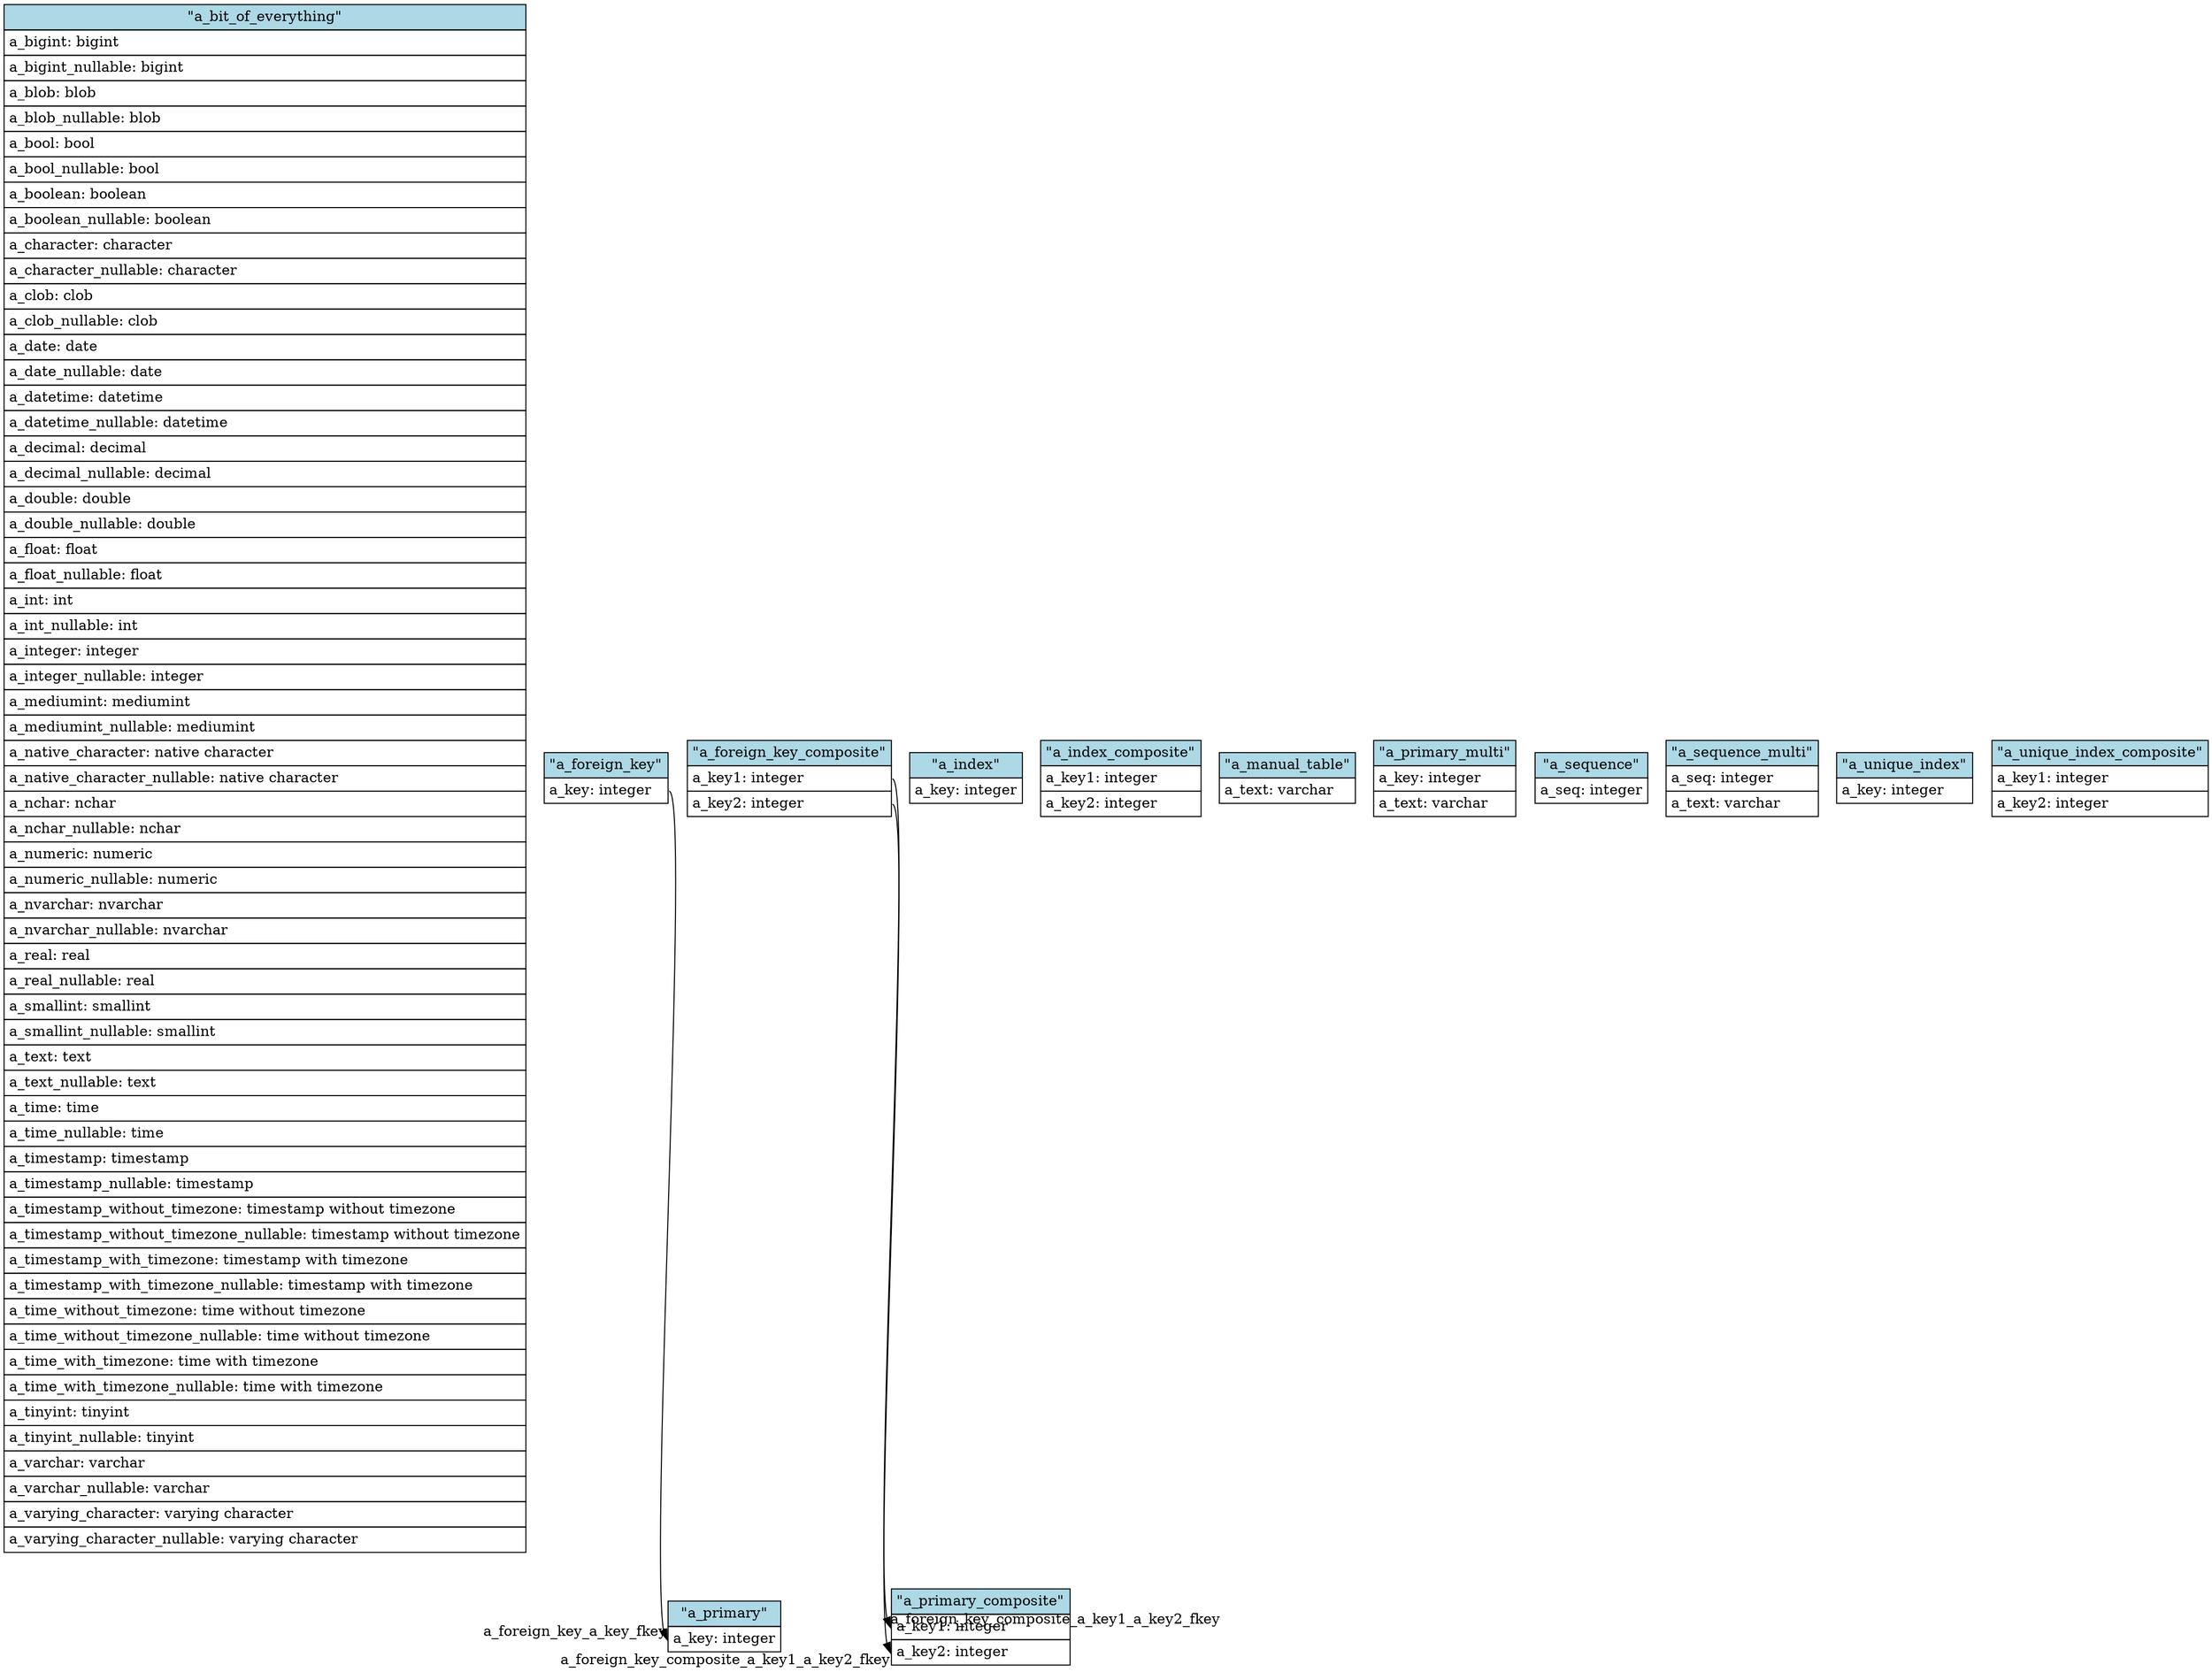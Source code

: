 // Generated by xo for the a_bit_of_everything.db schema.
digraph a_bit_of_everything_db {
	// Defaults
	node [shape=none
	 margin=0]
	
	// Nodes (tables)
	"a_bit_of_everything" [ label=<
		<table border="0" cellborder="1" cellspacing="0" cellpadding="4">
		<tr><td bgcolor="lightblue">"a_bit_of_everything"</td></tr>
		<tr><td align="left" PORT="a_bigint">a_bigint: bigint</td></tr>
		<tr><td align="left" PORT="a_bigint_nullable">a_bigint_nullable: bigint</td></tr>
		<tr><td align="left" PORT="a_blob">a_blob: blob</td></tr>
		<tr><td align="left" PORT="a_blob_nullable">a_blob_nullable: blob</td></tr>
		<tr><td align="left" PORT="a_bool">a_bool: bool</td></tr>
		<tr><td align="left" PORT="a_bool_nullable">a_bool_nullable: bool</td></tr>
		<tr><td align="left" PORT="a_boolean">a_boolean: boolean</td></tr>
		<tr><td align="left" PORT="a_boolean_nullable">a_boolean_nullable: boolean</td></tr>
		<tr><td align="left" PORT="a_character">a_character: character</td></tr>
		<tr><td align="left" PORT="a_character_nullable">a_character_nullable: character</td></tr>
		<tr><td align="left" PORT="a_clob">a_clob: clob</td></tr>
		<tr><td align="left" PORT="a_clob_nullable">a_clob_nullable: clob</td></tr>
		<tr><td align="left" PORT="a_date">a_date: date</td></tr>
		<tr><td align="left" PORT="a_date_nullable">a_date_nullable: date</td></tr>
		<tr><td align="left" PORT="a_datetime">a_datetime: datetime</td></tr>
		<tr><td align="left" PORT="a_datetime_nullable">a_datetime_nullable: datetime</td></tr>
		<tr><td align="left" PORT="a_decimal">a_decimal: decimal</td></tr>
		<tr><td align="left" PORT="a_decimal_nullable">a_decimal_nullable: decimal</td></tr>
		<tr><td align="left" PORT="a_double">a_double: double</td></tr>
		<tr><td align="left" PORT="a_double_nullable">a_double_nullable: double</td></tr>
		<tr><td align="left" PORT="a_float">a_float: float</td></tr>
		<tr><td align="left" PORT="a_float_nullable">a_float_nullable: float</td></tr>
		<tr><td align="left" PORT="a_int">a_int: int</td></tr>
		<tr><td align="left" PORT="a_int_nullable">a_int_nullable: int</td></tr>
		<tr><td align="left" PORT="a_integer">a_integer: integer</td></tr>
		<tr><td align="left" PORT="a_integer_nullable">a_integer_nullable: integer</td></tr>
		<tr><td align="left" PORT="a_mediumint">a_mediumint: mediumint</td></tr>
		<tr><td align="left" PORT="a_mediumint_nullable">a_mediumint_nullable: mediumint</td></tr>
		<tr><td align="left" PORT="a_native_character">a_native_character: native character</td></tr>
		<tr><td align="left" PORT="a_native_character_nullable">a_native_character_nullable: native character</td></tr>
		<tr><td align="left" PORT="a_nchar">a_nchar: nchar</td></tr>
		<tr><td align="left" PORT="a_nchar_nullable">a_nchar_nullable: nchar</td></tr>
		<tr><td align="left" PORT="a_numeric">a_numeric: numeric</td></tr>
		<tr><td align="left" PORT="a_numeric_nullable">a_numeric_nullable: numeric</td></tr>
		<tr><td align="left" PORT="a_nvarchar">a_nvarchar: nvarchar</td></tr>
		<tr><td align="left" PORT="a_nvarchar_nullable">a_nvarchar_nullable: nvarchar</td></tr>
		<tr><td align="left" PORT="a_real">a_real: real</td></tr>
		<tr><td align="left" PORT="a_real_nullable">a_real_nullable: real</td></tr>
		<tr><td align="left" PORT="a_smallint">a_smallint: smallint</td></tr>
		<tr><td align="left" PORT="a_smallint_nullable">a_smallint_nullable: smallint</td></tr>
		<tr><td align="left" PORT="a_text">a_text: text</td></tr>
		<tr><td align="left" PORT="a_text_nullable">a_text_nullable: text</td></tr>
		<tr><td align="left" PORT="a_time">a_time: time</td></tr>
		<tr><td align="left" PORT="a_time_nullable">a_time_nullable: time</td></tr>
		<tr><td align="left" PORT="a_timestamp">a_timestamp: timestamp</td></tr>
		<tr><td align="left" PORT="a_timestamp_nullable">a_timestamp_nullable: timestamp</td></tr>
		<tr><td align="left" PORT="a_timestamp_without_timezone">a_timestamp_without_timezone: timestamp without timezone</td></tr>
		<tr><td align="left" PORT="a_timestamp_without_timezone_nullable">a_timestamp_without_timezone_nullable: timestamp without timezone</td></tr>
		<tr><td align="left" PORT="a_timestamp_with_timezone">a_timestamp_with_timezone: timestamp with timezone</td></tr>
		<tr><td align="left" PORT="a_timestamp_with_timezone_nullable">a_timestamp_with_timezone_nullable: timestamp with timezone</td></tr>
		<tr><td align="left" PORT="a_time_without_timezone">a_time_without_timezone: time without timezone</td></tr>
		<tr><td align="left" PORT="a_time_without_timezone_nullable">a_time_without_timezone_nullable: time without timezone</td></tr>
		<tr><td align="left" PORT="a_time_with_timezone">a_time_with_timezone: time with timezone</td></tr>
		<tr><td align="left" PORT="a_time_with_timezone_nullable">a_time_with_timezone_nullable: time with timezone</td></tr>
		<tr><td align="left" PORT="a_tinyint">a_tinyint: tinyint</td></tr>
		<tr><td align="left" PORT="a_tinyint_nullable">a_tinyint_nullable: tinyint</td></tr>
		<tr><td align="left" PORT="a_varchar">a_varchar: varchar</td></tr>
		<tr><td align="left" PORT="a_varchar_nullable">a_varchar_nullable: varchar</td></tr>
		<tr><td align="left" PORT="a_varying_character">a_varying_character: varying character</td></tr>
		<tr><td align="left" PORT="a_varying_character_nullable">a_varying_character_nullable: varying character</td></tr>
		</table>> ]
	
	"a_foreign_key" [ label=<
		<table border="0" cellborder="1" cellspacing="0" cellpadding="4">
		<tr><td bgcolor="lightblue">"a_foreign_key"</td></tr>
		<tr><td align="left" PORT="a_key">a_key: integer</td></tr>
		</table>> ]
	
	"a_foreign_key_composite" [ label=<
		<table border="0" cellborder="1" cellspacing="0" cellpadding="4">
		<tr><td bgcolor="lightblue">"a_foreign_key_composite"</td></tr>
		<tr><td align="left" PORT="a_key1">a_key1: integer</td></tr>
		<tr><td align="left" PORT="a_key2">a_key2: integer</td></tr>
		</table>> ]
	
	"a_index" [ label=<
		<table border="0" cellborder="1" cellspacing="0" cellpadding="4">
		<tr><td bgcolor="lightblue">"a_index"</td></tr>
		<tr><td align="left" PORT="a_key">a_key: integer</td></tr>
		</table>> ]
	
	"a_index_composite" [ label=<
		<table border="0" cellborder="1" cellspacing="0" cellpadding="4">
		<tr><td bgcolor="lightblue">"a_index_composite"</td></tr>
		<tr><td align="left" PORT="a_key1">a_key1: integer</td></tr>
		<tr><td align="left" PORT="a_key2">a_key2: integer</td></tr>
		</table>> ]
	
	"a_manual_table" [ label=<
		<table border="0" cellborder="1" cellspacing="0" cellpadding="4">
		<tr><td bgcolor="lightblue">"a_manual_table"</td></tr>
		<tr><td align="left" PORT="a_text">a_text: varchar</td></tr>
		</table>> ]
	
	"a_primary" [ label=<
		<table border="0" cellborder="1" cellspacing="0" cellpadding="4">
		<tr><td bgcolor="lightblue">"a_primary"</td></tr>
		<tr><td align="left" PORT="a_key">a_key: integer</td></tr>
		</table>> ]
	
	"a_primary_composite" [ label=<
		<table border="0" cellborder="1" cellspacing="0" cellpadding="4">
		<tr><td bgcolor="lightblue">"a_primary_composite"</td></tr>
		<tr><td align="left" PORT="a_key1">a_key1: integer</td></tr>
		<tr><td align="left" PORT="a_key2">a_key2: integer</td></tr>
		</table>> ]
	
	"a_primary_multi" [ label=<
		<table border="0" cellborder="1" cellspacing="0" cellpadding="4">
		<tr><td bgcolor="lightblue">"a_primary_multi"</td></tr>
		<tr><td align="left" PORT="a_key">a_key: integer</td></tr>
		<tr><td align="left" PORT="a_text">a_text: varchar</td></tr>
		</table>> ]
	
	"a_sequence" [ label=<
		<table border="0" cellborder="1" cellspacing="0" cellpadding="4">
		<tr><td bgcolor="lightblue">"a_sequence"</td></tr>
		<tr><td align="left" PORT="a_seq">a_seq: integer</td></tr>
		</table>> ]
	
	"a_sequence_multi" [ label=<
		<table border="0" cellborder="1" cellspacing="0" cellpadding="4">
		<tr><td bgcolor="lightblue">"a_sequence_multi"</td></tr>
		<tr><td align="left" PORT="a_seq">a_seq: integer</td></tr>
		<tr><td align="left" PORT="a_text">a_text: varchar</td></tr>
		</table>> ]
	
	"a_unique_index" [ label=<
		<table border="0" cellborder="1" cellspacing="0" cellpadding="4">
		<tr><td bgcolor="lightblue">"a_unique_index"</td></tr>
		<tr><td align="left" PORT="a_key">a_key: integer</td></tr>
		</table>> ]
	
	"a_unique_index_composite" [ label=<
		<table border="0" cellborder="1" cellspacing="0" cellpadding="4">
		<tr><td bgcolor="lightblue">"a_unique_index_composite"</td></tr>
		<tr><td align="left" PORT="a_key1">a_key1: integer</td></tr>
		<tr><td align="left" PORT="a_key2">a_key2: integer</td></tr>
		</table>> ]
	
	"a_foreign_key":"a_key":e -> "a_primary":"a_key":w [
		headlabel="a_foreign_key_a_key_fkey"]
	"a_foreign_key_composite":"a_key1":e -> "a_primary_composite":"a_key1":w [
		headlabel="a_foreign_key_composite_a_key1_a_key2_fkey"]
	"a_foreign_key_composite":"a_key2":e -> "a_primary_composite":"a_key2":w [
		headlabel="a_foreign_key_composite_a_key1_a_key2_fkey"]
}
